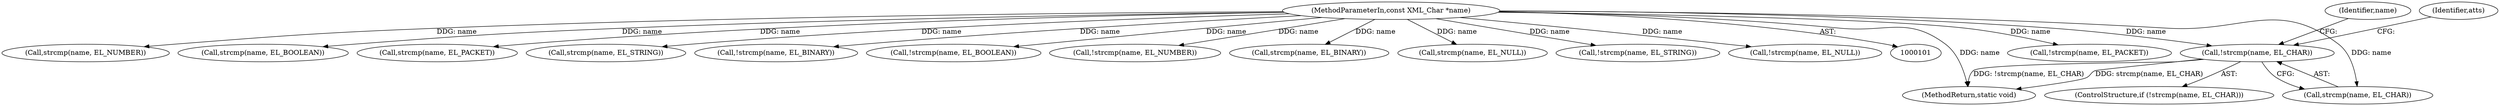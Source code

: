 digraph "0_php_2aae60461c2ff7b7fbcdd194c789ac841d0747d7@API" {
"1000236" [label="(Call,!strcmp(name, EL_CHAR))"];
"1000103" [label="(MethodParameterIn,const XML_Char *name)"];
"1000114" [label="(Call,!strcmp(name, EL_PACKET))"];
"1000301" [label="(Call,strcmp(name, EL_NUMBER))"];
"1000302" [label="(Identifier,name)"];
"1000243" [label="(Identifier,atts)"];
"1000452" [label="(MethodReturn,static void)"];
"1000342" [label="(Call,strcmp(name, EL_BOOLEAN))"];
"1000103" [label="(MethodParameterIn,const XML_Char *name)"];
"1000236" [label="(Call,!strcmp(name, EL_CHAR))"];
"1000115" [label="(Call,strcmp(name, EL_PACKET))"];
"1000143" [label="(Call,strcmp(name, EL_STRING))"];
"1000189" [label="(Call,!strcmp(name, EL_BINARY))"];
"1000341" [label="(Call,!strcmp(name, EL_BOOLEAN))"];
"1000300" [label="(Call,!strcmp(name, EL_NUMBER))"];
"1000237" [label="(Call,strcmp(name, EL_CHAR))"];
"1000190" [label="(Call,strcmp(name, EL_BINARY))"];
"1000440" [label="(Call,strcmp(name, EL_NULL))"];
"1000142" [label="(Call,!strcmp(name, EL_STRING))"];
"1000235" [label="(ControlStructure,if (!strcmp(name, EL_CHAR)))"];
"1000439" [label="(Call,!strcmp(name, EL_NULL))"];
"1000236" -> "1000235"  [label="AST: "];
"1000236" -> "1000237"  [label="CFG: "];
"1000237" -> "1000236"  [label="AST: "];
"1000243" -> "1000236"  [label="CFG: "];
"1000302" -> "1000236"  [label="CFG: "];
"1000236" -> "1000452"  [label="DDG: strcmp(name, EL_CHAR)"];
"1000236" -> "1000452"  [label="DDG: !strcmp(name, EL_CHAR)"];
"1000103" -> "1000236"  [label="DDG: name"];
"1000103" -> "1000101"  [label="AST: "];
"1000103" -> "1000452"  [label="DDG: name"];
"1000103" -> "1000114"  [label="DDG: name"];
"1000103" -> "1000115"  [label="DDG: name"];
"1000103" -> "1000142"  [label="DDG: name"];
"1000103" -> "1000143"  [label="DDG: name"];
"1000103" -> "1000189"  [label="DDG: name"];
"1000103" -> "1000190"  [label="DDG: name"];
"1000103" -> "1000237"  [label="DDG: name"];
"1000103" -> "1000300"  [label="DDG: name"];
"1000103" -> "1000301"  [label="DDG: name"];
"1000103" -> "1000341"  [label="DDG: name"];
"1000103" -> "1000342"  [label="DDG: name"];
"1000103" -> "1000439"  [label="DDG: name"];
"1000103" -> "1000440"  [label="DDG: name"];
}
